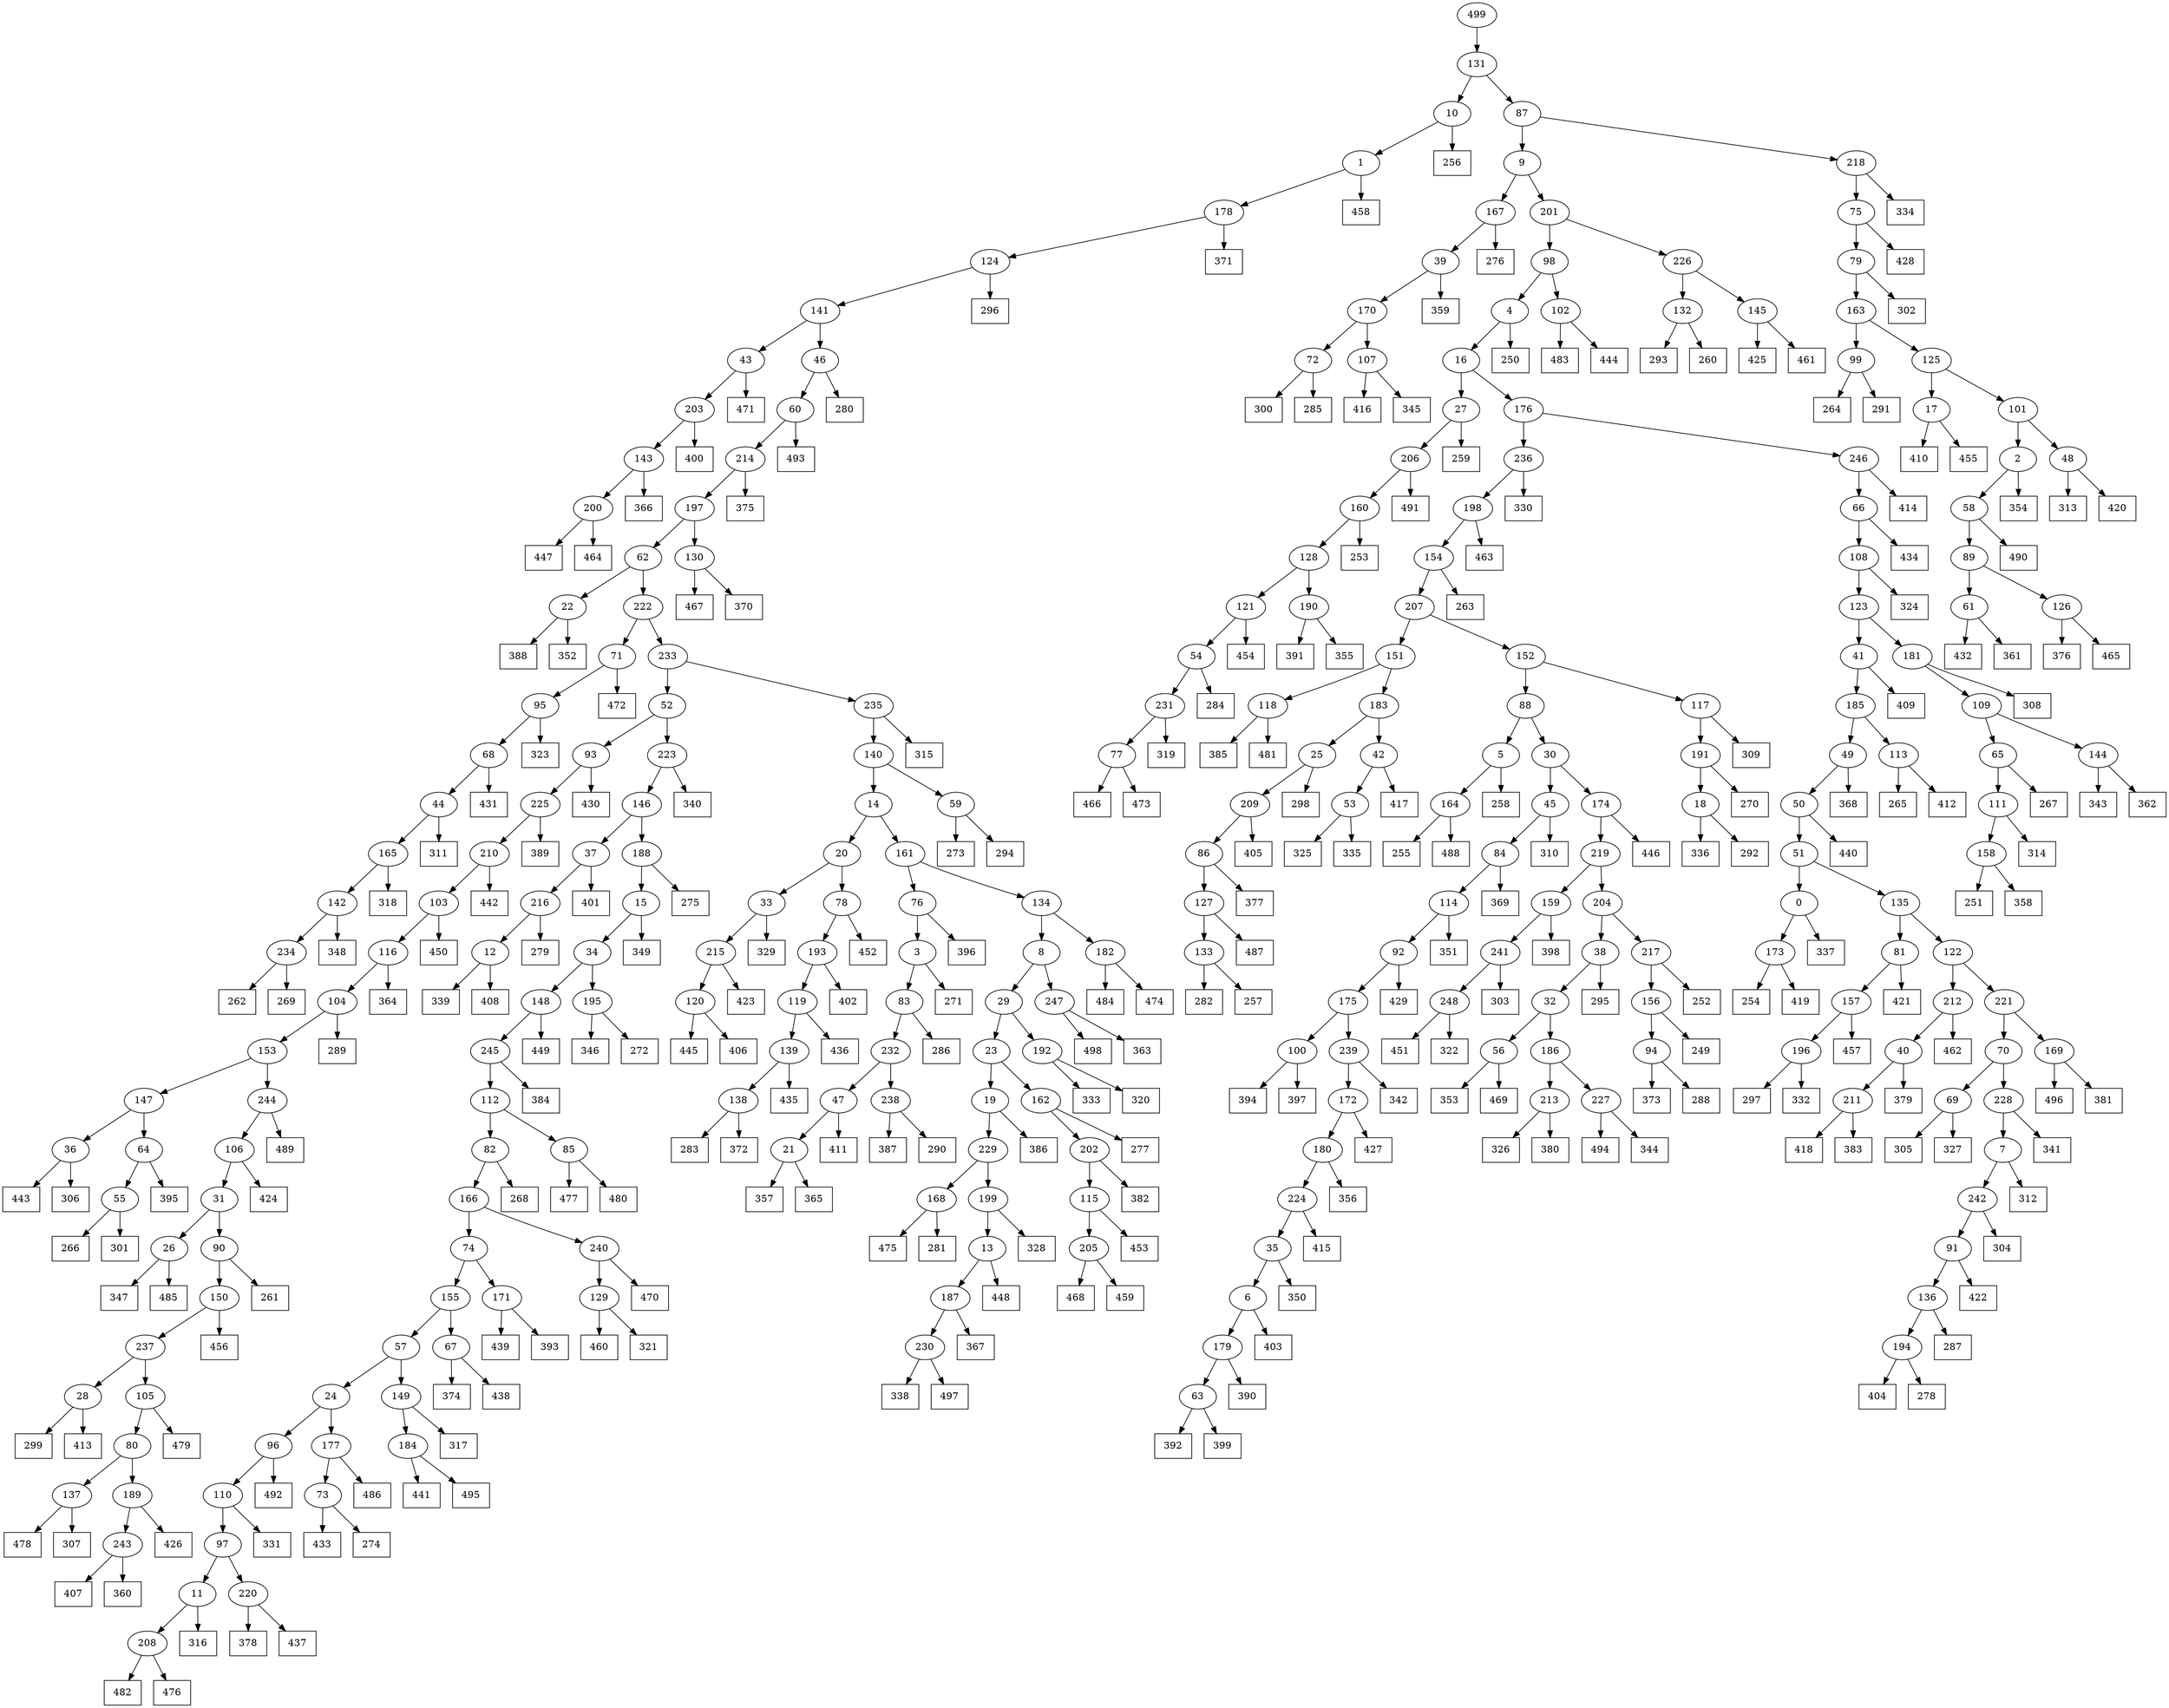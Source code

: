 digraph G {
0[label="0"];
1[label="1"];
2[label="2"];
3[label="3"];
4[label="4"];
5[label="5"];
6[label="6"];
7[label="7"];
8[label="8"];
9[label="9"];
10[label="10"];
11[label="11"];
12[label="12"];
13[label="13"];
14[label="14"];
15[label="15"];
16[label="16"];
17[label="17"];
18[label="18"];
19[label="19"];
20[label="20"];
21[label="21"];
22[label="22"];
23[label="23"];
24[label="24"];
25[label="25"];
26[label="26"];
27[label="27"];
28[label="28"];
29[label="29"];
30[label="30"];
31[label="31"];
32[label="32"];
33[label="33"];
34[label="34"];
35[label="35"];
36[label="36"];
37[label="37"];
38[label="38"];
39[label="39"];
40[label="40"];
41[label="41"];
42[label="42"];
43[label="43"];
44[label="44"];
45[label="45"];
46[label="46"];
47[label="47"];
48[label="48"];
49[label="49"];
50[label="50"];
51[label="51"];
52[label="52"];
53[label="53"];
54[label="54"];
55[label="55"];
56[label="56"];
57[label="57"];
58[label="58"];
59[label="59"];
60[label="60"];
61[label="61"];
62[label="62"];
63[label="63"];
64[label="64"];
65[label="65"];
66[label="66"];
67[label="67"];
68[label="68"];
69[label="69"];
70[label="70"];
71[label="71"];
72[label="72"];
73[label="73"];
74[label="74"];
75[label="75"];
76[label="76"];
77[label="77"];
78[label="78"];
79[label="79"];
80[label="80"];
81[label="81"];
82[label="82"];
83[label="83"];
84[label="84"];
85[label="85"];
86[label="86"];
87[label="87"];
88[label="88"];
89[label="89"];
90[label="90"];
91[label="91"];
92[label="92"];
93[label="93"];
94[label="94"];
95[label="95"];
96[label="96"];
97[label="97"];
98[label="98"];
99[label="99"];
100[label="100"];
101[label="101"];
102[label="102"];
103[label="103"];
104[label="104"];
105[label="105"];
106[label="106"];
107[label="107"];
108[label="108"];
109[label="109"];
110[label="110"];
111[label="111"];
112[label="112"];
113[label="113"];
114[label="114"];
115[label="115"];
116[label="116"];
117[label="117"];
118[label="118"];
119[label="119"];
120[label="120"];
121[label="121"];
122[label="122"];
123[label="123"];
124[label="124"];
125[label="125"];
126[label="126"];
127[label="127"];
128[label="128"];
129[label="129"];
130[label="130"];
131[label="131"];
132[label="132"];
133[label="133"];
134[label="134"];
135[label="135"];
136[label="136"];
137[label="137"];
138[label="138"];
139[label="139"];
140[label="140"];
141[label="141"];
142[label="142"];
143[label="143"];
144[label="144"];
145[label="145"];
146[label="146"];
147[label="147"];
148[label="148"];
149[label="149"];
150[label="150"];
151[label="151"];
152[label="152"];
153[label="153"];
154[label="154"];
155[label="155"];
156[label="156"];
157[label="157"];
158[label="158"];
159[label="159"];
160[label="160"];
161[label="161"];
162[label="162"];
163[label="163"];
164[label="164"];
165[label="165"];
166[label="166"];
167[label="167"];
168[label="168"];
169[label="169"];
170[label="170"];
171[label="171"];
172[label="172"];
173[label="173"];
174[label="174"];
175[label="175"];
176[label="176"];
177[label="177"];
178[label="178"];
179[label="179"];
180[label="180"];
181[label="181"];
182[label="182"];
183[label="183"];
184[label="184"];
185[label="185"];
186[label="186"];
187[label="187"];
188[label="188"];
189[label="189"];
190[label="190"];
191[label="191"];
192[label="192"];
193[label="193"];
194[label="194"];
195[label="195"];
196[label="196"];
197[label="197"];
198[label="198"];
199[label="199"];
200[label="200"];
201[label="201"];
202[label="202"];
203[label="203"];
204[label="204"];
205[label="205"];
206[label="206"];
207[label="207"];
208[label="208"];
209[label="209"];
210[label="210"];
211[label="211"];
212[label="212"];
213[label="213"];
214[label="214"];
215[label="215"];
216[label="216"];
217[label="217"];
218[label="218"];
219[label="219"];
220[label="220"];
221[label="221"];
222[label="222"];
223[label="223"];
224[label="224"];
225[label="225"];
226[label="226"];
227[label="227"];
228[label="228"];
229[label="229"];
230[label="230"];
231[label="231"];
232[label="232"];
233[label="233"];
234[label="234"];
235[label="235"];
236[label="236"];
237[label="237"];
238[label="238"];
239[label="239"];
240[label="240"];
241[label="241"];
242[label="242"];
243[label="243"];
244[label="244"];
245[label="245"];
246[label="246"];
247[label="247"];
248[label="248"];
249[shape=box,label="314"];
250[shape=box,label="324"];
251[shape=box,label="303"];
252[shape=box,label="277"];
253[shape=box,label="421"];
254[shape=box,label="417"];
255[shape=box,label="369"];
256[shape=box,label="318"];
257[shape=box,label="493"];
258[shape=box,label="441"];
259[shape=box,label="343"];
260[shape=box,label="330"];
261[shape=box,label="451"];
262[shape=box,label="452"];
263[shape=box,label="346"];
264[shape=box,label="471"];
265[shape=box,label="498"];
266[shape=box,label="336"];
267[shape=box,label="337"];
268[shape=box,label="313"];
269[shape=box,label="378"];
270[shape=box,label="492"];
271[shape=box,label="265"];
272[shape=box,label="333"];
273[shape=box,label="410"];
274[shape=box,label="304"];
275[shape=box,label="326"];
276[shape=box,label="348"];
277[shape=box,label="300"];
278[shape=box,label="390"];
279[shape=box,label="354"];
280[shape=box,label="266"];
281[shape=box,label="427"];
282[shape=box,label="404"];
283[shape=box,label="484"];
284[shape=box,label="462"];
285[shape=box,label="402"];
286[shape=box,label="329"];
287[shape=box,label="496"];
288[shape=box,label="388"];
289[shape=box,label="299"];
290[shape=box,label="315"];
291[shape=box,label="453"];
292[shape=box,label="458"];
293[shape=box,label="409"];
294[shape=box,label="316"];
295[shape=box,label="259"];
296[shape=box,label="334"];
297[shape=box,label="415"];
298[shape=box,label="282"];
299[shape=box,label="353"];
300[shape=box,label="443"];
301[shape=box,label="357"];
302[shape=box,label="448"];
303[shape=box,label="261"];
304[shape=box,label="338"];
305[shape=box,label="381"];
306[shape=box,label="387"];
307[shape=box,label="309"];
308[shape=box,label="439"];
309[shape=box,label="385"];
310[shape=box,label="470"];
311[shape=box,label="325"];
312[shape=box,label="483"];
313[shape=box,label="284"];
314[shape=box,label="251"];
315[shape=box,label="340"];
316[shape=box,label="478"];
317[shape=box,label="307"];
318[shape=box,label="254"];
319[shape=box,label="407"];
320[shape=box,label="420"];
321[shape=box,label="276"];
322[shape=box,label="437"];
323[shape=box,label="371"];
324[shape=box,label="358"];
325[shape=box,label="257"];
326[shape=box,label="454"];
327[shape=box,label="310"];
328[shape=box,label="403"];
329[shape=box,label="267"];
330[shape=box,label="275"];
331[shape=box,label="258"];
332[shape=box,label="482"];
333[shape=box,label="322"];
334[shape=box,label="468"];
335[shape=box,label="391"];
336[shape=box,label="435"];
337[shape=box,label="367"];
338[shape=box,label="418"];
339[shape=box,label="360"];
340[shape=box,label="250"];
341[shape=box,label="467"];
342[shape=box,label="306"];
343[shape=box,label="449"];
344[shape=box,label="426"];
345[shape=box,label="268"];
346[shape=box,label="283"];
347[shape=box,label="328"];
348[shape=box,label="366"];
349[shape=box,label="253"];
350[shape=box,label="350"];
351[shape=box,label="335"];
352[shape=box,label="374"];
353[shape=box,label="495"];
354[shape=box,label="363"];
355[shape=box,label="312"];
356[shape=box,label="339"];
357[shape=box,label="364"];
358[shape=box,label="494"];
359[shape=box,label="432"];
360[shape=box,label="286"];
361[shape=box,label="323"];
362[shape=box,label="487"];
363[shape=box,label="255"];
364[shape=box,label="280"];
365[shape=box,label="270"];
366[shape=box,label="401"];
367[shape=box,label="355"];
368[shape=box,label="433"];
369[shape=box,label="372"];
370[shape=box,label="252"];
371[shape=box,label="413"];
372[shape=box,label="292"];
373[shape=box,label="442"];
374[shape=box,label="263"];
375[shape=box,label="373"];
376[shape=box,label="477"];
377[shape=box,label="290"];
378[shape=box,label="460"];
379[shape=box,label="365"];
380[shape=box,label="479"];
381[shape=box,label="398"];
382[shape=box,label="395"];
383[shape=box,label="301"];
384[shape=box,label="256"];
385[shape=box,label="405"];
386[shape=box,label="416"];
387[shape=box,label="419"];
388[shape=box,label="285"];
389[shape=box,label="455"];
390[shape=box,label="438"];
391[shape=box,label="463"];
392[shape=box,label="380"];
393[shape=box,label="273"];
394[shape=box,label="428"];
395[shape=box,label="279"];
396[shape=box,label="497"];
397[shape=box,label="311"];
398[shape=box,label="393"];
399[shape=box,label="297"];
400[shape=box,label="298"];
401[shape=box,label="466"];
402[shape=box,label="474"];
403[shape=box,label="317"];
404[shape=box,label="469"];
405[shape=box,label="382"];
406[shape=box,label="332"];
407[shape=box,label="456"];
408[shape=box,label="376"];
409[shape=box,label="447"];
410[shape=box,label="341"];
411[shape=box,label="465"];
412[shape=box,label="444"];
413[shape=box,label="430"];
414[shape=box,label="379"];
415[shape=box,label="308"];
416[shape=box,label="394"];
417[shape=box,label="368"];
418[shape=box,label="450"];
419[shape=box,label="296"];
420[shape=box,label="414"];
421[shape=box,label="440"];
422[shape=box,label="472"];
423[shape=box,label="412"];
424[shape=box,label="480"];
425[shape=box,label="423"];
426[shape=box,label="305"];
427[shape=box,label="425"];
428[shape=box,label="389"];
429[shape=box,label="349"];
430[shape=box,label="356"];
431[shape=box,label="375"];
432[shape=box,label="396"];
433[shape=box,label="400"];
434[shape=box,label="397"];
435[shape=box,label="488"];
436[shape=box,label="249"];
437[shape=box,label="345"];
438[shape=box,label="429"];
439[shape=box,label="476"];
440[shape=box,label="475"];
441[shape=box,label="359"];
442[shape=box,label="321"];
443[shape=box,label="262"];
444[shape=box,label="446"];
445[shape=box,label="347"];
446[shape=box,label="274"];
447[shape=box,label="408"];
448[shape=box,label="294"];
449[shape=box,label="424"];
450[shape=box,label="361"];
451[shape=box,label="352"];
452[shape=box,label="319"];
453[shape=box,label="295"];
454[shape=box,label="269"];
455[shape=box,label="386"];
456[shape=box,label="342"];
457[shape=box,label="384"];
458[shape=box,label="331"];
459[shape=box,label="411"];
460[shape=box,label="431"];
461[shape=box,label="272"];
462[shape=box,label="422"];
463[shape=box,label="445"];
464[shape=box,label="327"];
465[shape=box,label="406"];
466[shape=box,label="362"];
467[shape=box,label="459"];
468[shape=box,label="392"];
469[shape=box,label="486"];
470[shape=box,label="278"];
471[shape=box,label="293"];
472[shape=box,label="264"];
473[shape=box,label="289"];
474[shape=box,label="287"];
475[shape=box,label="489"];
476[shape=box,label="271"];
477[shape=box,label="464"];
478[shape=box,label="434"];
479[shape=box,label="490"];
480[shape=box,label="344"];
481[shape=box,label="288"];
482[shape=box,label="302"];
483[shape=box,label="481"];
484[shape=box,label="377"];
485[shape=box,label="383"];
486[shape=box,label="399"];
487[shape=box,label="457"];
488[shape=box,label="485"];
489[shape=box,label="260"];
490[shape=box,label="473"];
491[shape=box,label="281"];
492[shape=box,label="351"];
493[shape=box,label="320"];
494[shape=box,label="491"];
495[shape=box,label="436"];
496[shape=box,label="461"];
497[shape=box,label="370"];
498[shape=box,label="291"];
499[label="499"];
2->279 ;
230->304 ;
72->388 ;
247->354 ;
13->187 ;
60->257 ;
188->330 ;
187->337 ;
199->347 ;
168->491 ;
162->252 ;
220->269 ;
56->404 ;
77->401 ;
195->263 ;
76->432 ;
124->419 ;
82->345 ;
6->328 ;
238->377 ;
86->484 ;
228->410 ;
36->300 ;
99->472 ;
208->439 ;
236->260 ;
114->492 ;
0->267 ;
94->375 ;
211->338 ;
234->454 ;
107->437 ;
19->455 ;
196->406 ;
121->326 ;
208->332 ;
224->297 ;
169->287 ;
173->318 ;
190->335 ;
137->316 ;
17->273 ;
57->24 ;
98->4 ;
120->463 ;
248->333 ;
67->352 ;
156->436 ;
68->460 ;
117->307 ;
231->452 ;
132->489 ;
157->487 ;
41->293 ;
75->394 ;
58->479 ;
37->366 ;
159->381 ;
240->310 ;
138->369 ;
77->490 ;
95->68 ;
230->396 ;
38->453 ;
221->169 ;
48->320 ;
92->438 ;
108->123 ;
43->203 ;
235->290 ;
169->305 ;
98->102 ;
102->312 ;
216->395 ;
59->448 ;
182->402 ;
22->288 ;
44->397 ;
140->59 ;
59->393 ;
134->8 ;
8->247 ;
194->282 ;
40->414 ;
192->493 ;
14->161 ;
81->157 ;
104->153 ;
8->29 ;
198->391 ;
243->339 ;
113->271 ;
116->104 ;
203->433 ;
221->70 ;
34->148 ;
131->87 ;
50->51 ;
148->343 ;
168->440 ;
15->429 ;
171->308 ;
31->26 ;
26->488 ;
135->122 ;
130->341 ;
118->309 ;
144->259 ;
21->301 ;
64->382 ;
139->336 ;
84->114 ;
83->360 ;
39->441 ;
205->467 ;
28->371 ;
78->262 ;
229->168 ;
164->435 ;
122->221 ;
107->386 ;
109->144 ;
144->466 ;
171->398 ;
103->116 ;
116->357 ;
202->115 ;
51->0 ;
141->43 ;
237->28 ;
152->88 ;
88->5 ;
188->15 ;
178->124 ;
201->98 ;
27->295 ;
106->449 ;
118->483 ;
44->165 ;
45->84 ;
214->431 ;
46->364 ;
205->334 ;
104->473 ;
75->79 ;
191->365 ;
499->131 ;
131->10 ;
62->22 ;
83->232 ;
232->238 ;
100->416 ;
239->456 ;
22->451 ;
119->495 ;
112->82 ;
84->255 ;
20->33 ;
56->299 ;
32->186 ;
170->72 ;
231->77 ;
57->149 ;
149->403 ;
79->482 ;
119->139 ;
246->420 ;
133->298 ;
110->458 ;
90->150 ;
85->376 ;
33->215 ;
158->324 ;
147->64 ;
26->445 ;
114->92 ;
92->175 ;
115->205 ;
233->235 ;
235->140 ;
23->162 ;
222->233 ;
35->6 ;
185->113 ;
113->423 ;
146->37 ;
71->95 ;
95->361 ;
25->400 ;
3->476 ;
76->3 ;
172->281 ;
176->236 ;
195->461 ;
206->160 ;
160->349 ;
39->170 ;
170->107 ;
1->178 ;
215->425 ;
41->185 ;
217->156 ;
73->446 ;
68->44 ;
218->296 ;
217->370 ;
70->228 ;
55->280 ;
30->174 ;
65->111 ;
111->158 ;
5->331 ;
225->428 ;
126->411 ;
154->374 ;
24->177 ;
177->469 ;
245->112 ;
82->166 ;
54->231 ;
64->55 ;
55->383 ;
36->342 ;
172->180 ;
180->430 ;
3->83 ;
165->256 ;
156->94 ;
94->481 ;
201->226 ;
181->109 ;
18->372 ;
140->14 ;
227->358 ;
42->254 ;
12->356 ;
51->135 ;
72->277 ;
19->229 ;
166->240 ;
243->319 ;
28->289 ;
105->80 ;
225->210 ;
210->373 ;
45->327 ;
49->50 ;
50->421 ;
222->71 ;
165->142 ;
142->276 ;
153->147 ;
147->36 ;
161->76 ;
198->154 ;
154->207 ;
204->217 ;
89->61 ;
61->450 ;
96->270 ;
38->32 ;
32->56 ;
105->380 ;
143->200 ;
200->409 ;
79->163 ;
130->497 ;
186->213 ;
213->275 ;
63->468 ;
223->146 ;
146->188 ;
4->340 ;
49->417 ;
120->465 ;
109->65 ;
65->329 ;
11->208 ;
139->138 ;
138->346 ;
115->291 ;
150->237 ;
237->105 ;
71->422 ;
215->120 ;
111->249 ;
85->424 ;
142->234 ;
167->321 ;
236->198 ;
46->60 ;
17->389 ;
175->239 ;
239->172 ;
182->283 ;
97->220 ;
220->322 ;
80->137 ;
136->194 ;
90->303 ;
81->253 ;
106->31 ;
185->49 ;
91->136 ;
136->474 ;
69->464 ;
150->407 ;
145->427 ;
216->12 ;
218->75 ;
176->246 ;
29->23 ;
23->19 ;
74->155 ;
155->57 ;
87->218 ;
87->9 ;
9->201 ;
234->443 ;
129->442 ;
16->27 ;
27->206 ;
91->462 ;
240->129 ;
129->378 ;
226->145 ;
145->496 ;
158->314 ;
203->143 ;
143->348 ;
226->132 ;
132->471 ;
78->193 ;
42->53 ;
53->351 ;
12->447 ;
241->251 ;
245->457 ;
197->62 ;
62->222 ;
148->245 ;
211->485 ;
178->323 ;
152->117 ;
117->191 ;
210->103 ;
103->418 ;
43->264 ;
157->196 ;
196->399 ;
207->152 ;
155->67 ;
67->390 ;
101->48 ;
159->241 ;
241->248 ;
247->265 ;
7->355 ;
233->52 ;
52->223 ;
10->384 ;
40->211 ;
187->230 ;
238->306 ;
33->286 ;
88->30 ;
102->412 ;
0->173 ;
173->387 ;
47->21 ;
21->379 ;
204->38 ;
163->125 ;
125->101 ;
183->25 ;
66->478 ;
101->2 ;
48->268 ;
141->46 ;
127->362 ;
35->350 ;
244->106 ;
166->74 ;
74->171 ;
248->261 ;
108->250 ;
174->444 ;
244->475 ;
212->40 ;
227->480 ;
181->415 ;
246->66 ;
66->108 ;
197->130 ;
25->209 ;
209->385 ;
177->73 ;
73->368 ;
7->242 ;
242->91 ;
161->134 ;
134->182 ;
194->470 ;
122->212 ;
212->284 ;
163->99 ;
99->498 ;
15->34 ;
34->195 ;
133->325 ;
93->225 ;
207->151 ;
186->227 ;
9->167 ;
167->39 ;
151->118 ;
184->353 ;
61->359 ;
6->179 ;
179->278 ;
24->96 ;
96->110 ;
112->85 ;
160->128 ;
206->494 ;
174->219 ;
219->204 ;
137->317 ;
162->202 ;
202->405 ;
193->285 ;
189->344 ;
153->244 ;
70->69 ;
69->426 ;
86->127 ;
52->93 ;
93->413 ;
125->17 ;
127->133 ;
14->20 ;
20->78 ;
193->119 ;
149->184 ;
184->258 ;
53->311 ;
151->183 ;
183->42 ;
30->45 ;
29->192 ;
10->1 ;
4->16 ;
16->176 ;
37->216 ;
11->294 ;
192->272 ;
180->224 ;
224->35 ;
13->302 ;
80->189 ;
189->243 ;
123->181 ;
229->199 ;
199->13 ;
1->292 ;
89->126 ;
126->408 ;
228->7 ;
232->47 ;
47->459 ;
242->274 ;
5->164 ;
164->363 ;
123->41 ;
110->97 ;
97->11 ;
31->90 ;
179->63 ;
63->486 ;
124->141 ;
128->121 ;
223->315 ;
175->100 ;
100->434 ;
209->86 ;
121->54 ;
54->313 ;
219->159 ;
60->214 ;
214->197 ;
200->477 ;
191->18 ;
18->266 ;
135->81 ;
2->58 ;
58->89 ;
213->392 ;
128->190 ;
190->367 ;
}
